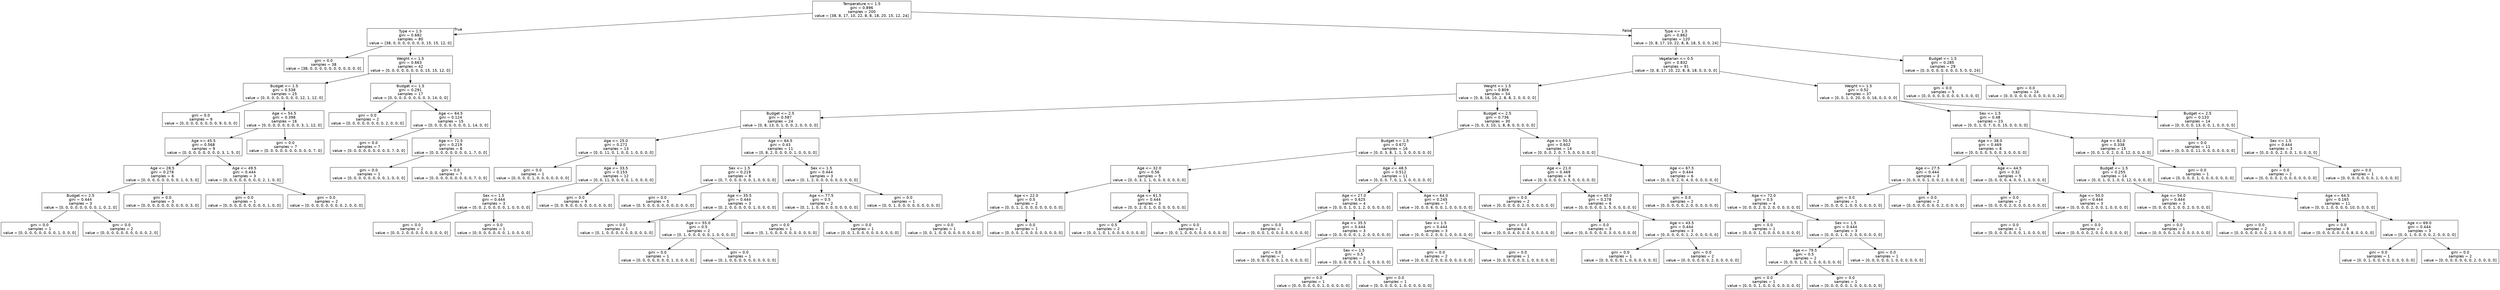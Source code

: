 digraph Tree {
node [shape=box, fontname="helvetica"] ;
edge [fontname="helvetica"] ;
0 [label="Temperature <= 1.5\ngini = 0.896\nsamples = 200\nvalue = [38, 8, 17, 10, 22, 8, 8, 18, 20, 15, 12, 24]"] ;
1 [label="Type <= 1.5\ngini = 0.682\nsamples = 80\nvalue = [38, 0, 0, 0, 0, 0, 0, 0, 15, 15, 12, 0]"] ;
0 -> 1 [labeldistance=2.5, labelangle=45, headlabel="True"] ;
2 [label="gini = 0.0\nsamples = 38\nvalue = [38, 0, 0, 0, 0, 0, 0, 0, 0, 0, 0, 0]"] ;
1 -> 2 ;
3 [label="Weight <= 1.5\ngini = 0.663\nsamples = 42\nvalue = [0, 0, 0, 0, 0, 0, 0, 0, 15, 15, 12, 0]"] ;
1 -> 3 ;
4 [label="Budget <= 1.5\ngini = 0.538\nsamples = 25\nvalue = [0, 0, 0, 0, 0, 0, 0, 0, 12, 1, 12, 0]"] ;
3 -> 4 ;
5 [label="gini = 0.0\nsamples = 9\nvalue = [0, 0, 0, 0, 0, 0, 0, 0, 9, 0, 0, 0]"] ;
4 -> 5 ;
6 [label="Age <= 54.5\ngini = 0.398\nsamples = 16\nvalue = [0, 0, 0, 0, 0, 0, 0, 0, 3, 1, 12, 0]"] ;
4 -> 6 ;
7 [label="Age <= 45.5\ngini = 0.568\nsamples = 9\nvalue = [0, 0, 0, 0, 0, 0, 0, 0, 3, 1, 5, 0]"] ;
6 -> 7 ;
8 [label="Age <= 28.5\ngini = 0.278\nsamples = 6\nvalue = [0, 0, 0, 0, 0, 0, 0, 0, 1, 0, 5, 0]"] ;
7 -> 8 ;
9 [label="Budget <= 2.5\ngini = 0.444\nsamples = 3\nvalue = [0, 0, 0, 0, 0, 0, 0, 0, 1, 0, 2, 0]"] ;
8 -> 9 ;
10 [label="gini = 0.0\nsamples = 1\nvalue = [0, 0, 0, 0, 0, 0, 0, 0, 1, 0, 0, 0]"] ;
9 -> 10 ;
11 [label="gini = 0.0\nsamples = 2\nvalue = [0, 0, 0, 0, 0, 0, 0, 0, 0, 0, 2, 0]"] ;
9 -> 11 ;
12 [label="gini = 0.0\nsamples = 3\nvalue = [0, 0, 0, 0, 0, 0, 0, 0, 0, 0, 3, 0]"] ;
8 -> 12 ;
13 [label="Age <= 49.5\ngini = 0.444\nsamples = 3\nvalue = [0, 0, 0, 0, 0, 0, 0, 0, 2, 1, 0, 0]"] ;
7 -> 13 ;
14 [label="gini = 0.0\nsamples = 1\nvalue = [0, 0, 0, 0, 0, 0, 0, 0, 0, 1, 0, 0]"] ;
13 -> 14 ;
15 [label="gini = 0.0\nsamples = 2\nvalue = [0, 0, 0, 0, 0, 0, 0, 0, 2, 0, 0, 0]"] ;
13 -> 15 ;
16 [label="gini = 0.0\nsamples = 7\nvalue = [0, 0, 0, 0, 0, 0, 0, 0, 0, 0, 7, 0]"] ;
6 -> 16 ;
17 [label="Budget <= 1.5\ngini = 0.291\nsamples = 17\nvalue = [0, 0, 0, 0, 0, 0, 0, 0, 3, 14, 0, 0]"] ;
3 -> 17 ;
18 [label="gini = 0.0\nsamples = 2\nvalue = [0, 0, 0, 0, 0, 0, 0, 0, 2, 0, 0, 0]"] ;
17 -> 18 ;
19 [label="Age <= 64.5\ngini = 0.124\nsamples = 15\nvalue = [0, 0, 0, 0, 0, 0, 0, 0, 1, 14, 0, 0]"] ;
17 -> 19 ;
20 [label="gini = 0.0\nsamples = 7\nvalue = [0, 0, 0, 0, 0, 0, 0, 0, 0, 7, 0, 0]"] ;
19 -> 20 ;
21 [label="Age <= 71.5\ngini = 0.219\nsamples = 8\nvalue = [0, 0, 0, 0, 0, 0, 0, 0, 1, 7, 0, 0]"] ;
19 -> 21 ;
22 [label="gini = 0.0\nsamples = 1\nvalue = [0, 0, 0, 0, 0, 0, 0, 0, 1, 0, 0, 0]"] ;
21 -> 22 ;
23 [label="gini = 0.0\nsamples = 7\nvalue = [0, 0, 0, 0, 0, 0, 0, 0, 0, 7, 0, 0]"] ;
21 -> 23 ;
24 [label="Type <= 1.5\ngini = 0.862\nsamples = 120\nvalue = [0, 8, 17, 10, 22, 8, 8, 18, 5, 0, 0, 24]"] ;
0 -> 24 [labeldistance=2.5, labelangle=-45, headlabel="False"] ;
25 [label="Vegetarian <= 0.5\ngini = 0.832\nsamples = 91\nvalue = [0, 8, 17, 10, 22, 8, 8, 18, 0, 0, 0, 0]"] ;
24 -> 25 ;
26 [label="Weight <= 1.5\ngini = 0.809\nsamples = 54\nvalue = [0, 8, 16, 10, 2, 8, 8, 2, 0, 0, 0, 0]"] ;
25 -> 26 ;
27 [label="Budget <= 2.5\ngini = 0.587\nsamples = 24\nvalue = [0, 8, 13, 0, 1, 0, 0, 2, 0, 0, 0, 0]"] ;
26 -> 27 ;
28 [label="Age <= 25.0\ngini = 0.272\nsamples = 13\nvalue = [0, 0, 11, 0, 1, 0, 0, 1, 0, 0, 0, 0]"] ;
27 -> 28 ;
29 [label="gini = 0.0\nsamples = 1\nvalue = [0, 0, 0, 0, 1, 0, 0, 0, 0, 0, 0, 0]"] ;
28 -> 29 ;
30 [label="Age <= 33.5\ngini = 0.153\nsamples = 12\nvalue = [0, 0, 11, 0, 0, 0, 0, 1, 0, 0, 0, 0]"] ;
28 -> 30 ;
31 [label="Sex <= 1.5\ngini = 0.444\nsamples = 3\nvalue = [0, 0, 2, 0, 0, 0, 0, 1, 0, 0, 0, 0]"] ;
30 -> 31 ;
32 [label="gini = 0.0\nsamples = 2\nvalue = [0, 0, 2, 0, 0, 0, 0, 0, 0, 0, 0, 0]"] ;
31 -> 32 ;
33 [label="gini = 0.0\nsamples = 1\nvalue = [0, 0, 0, 0, 0, 0, 0, 1, 0, 0, 0, 0]"] ;
31 -> 33 ;
34 [label="gini = 0.0\nsamples = 9\nvalue = [0, 0, 9, 0, 0, 0, 0, 0, 0, 0, 0, 0]"] ;
30 -> 34 ;
35 [label="Age <= 64.5\ngini = 0.43\nsamples = 11\nvalue = [0, 8, 2, 0, 0, 0, 0, 1, 0, 0, 0, 0]"] ;
27 -> 35 ;
36 [label="Sex <= 1.5\ngini = 0.219\nsamples = 8\nvalue = [0, 7, 0, 0, 0, 0, 0, 1, 0, 0, 0, 0]"] ;
35 -> 36 ;
37 [label="gini = 0.0\nsamples = 5\nvalue = [0, 5, 0, 0, 0, 0, 0, 0, 0, 0, 0, 0]"] ;
36 -> 37 ;
38 [label="Age <= 35.5\ngini = 0.444\nsamples = 3\nvalue = [0, 2, 0, 0, 0, 0, 0, 1, 0, 0, 0, 0]"] ;
36 -> 38 ;
39 [label="gini = 0.0\nsamples = 1\nvalue = [0, 1, 0, 0, 0, 0, 0, 0, 0, 0, 0, 0]"] ;
38 -> 39 ;
40 [label="Age <= 55.0\ngini = 0.5\nsamples = 2\nvalue = [0, 1, 0, 0, 0, 0, 0, 1, 0, 0, 0, 0]"] ;
38 -> 40 ;
41 [label="gini = 0.0\nsamples = 1\nvalue = [0, 0, 0, 0, 0, 0, 0, 1, 0, 0, 0, 0]"] ;
40 -> 41 ;
42 [label="gini = 0.0\nsamples = 1\nvalue = [0, 1, 0, 0, 0, 0, 0, 0, 0, 0, 0, 0]"] ;
40 -> 42 ;
43 [label="Sex <= 1.5\ngini = 0.444\nsamples = 3\nvalue = [0, 1, 2, 0, 0, 0, 0, 0, 0, 0, 0, 0]"] ;
35 -> 43 ;
44 [label="Age <= 77.5\ngini = 0.5\nsamples = 2\nvalue = [0, 1, 1, 0, 0, 0, 0, 0, 0, 0, 0, 0]"] ;
43 -> 44 ;
45 [label="gini = 0.0\nsamples = 1\nvalue = [0, 1, 0, 0, 0, 0, 0, 0, 0, 0, 0, 0]"] ;
44 -> 45 ;
46 [label="gini = 0.0\nsamples = 1\nvalue = [0, 0, 1, 0, 0, 0, 0, 0, 0, 0, 0, 0]"] ;
44 -> 46 ;
47 [label="gini = 0.0\nsamples = 1\nvalue = [0, 0, 1, 0, 0, 0, 0, 0, 0, 0, 0, 0]"] ;
43 -> 47 ;
48 [label="Budget <= 2.5\ngini = 0.736\nsamples = 30\nvalue = [0, 0, 3, 10, 1, 8, 8, 0, 0, 0, 0, 0]"] ;
26 -> 48 ;
49 [label="Budget <= 1.5\ngini = 0.672\nsamples = 16\nvalue = [0, 0, 3, 8, 1, 1, 3, 0, 0, 0, 0, 0]"] ;
48 -> 49 ;
50 [label="Age <= 32.0\ngini = 0.56\nsamples = 5\nvalue = [0, 0, 3, 1, 1, 0, 0, 0, 0, 0, 0, 0]"] ;
49 -> 50 ;
51 [label="Age <= 22.0\ngini = 0.5\nsamples = 2\nvalue = [0, 0, 1, 1, 0, 0, 0, 0, 0, 0, 0, 0]"] ;
50 -> 51 ;
52 [label="gini = 0.0\nsamples = 1\nvalue = [0, 0, 1, 0, 0, 0, 0, 0, 0, 0, 0, 0]"] ;
51 -> 52 ;
53 [label="gini = 0.0\nsamples = 1\nvalue = [0, 0, 0, 1, 0, 0, 0, 0, 0, 0, 0, 0]"] ;
51 -> 53 ;
54 [label="Age <= 61.5\ngini = 0.444\nsamples = 3\nvalue = [0, 0, 2, 0, 1, 0, 0, 0, 0, 0, 0, 0]"] ;
50 -> 54 ;
55 [label="gini = 0.5\nsamples = 2\nvalue = [0, 0, 1, 0, 1, 0, 0, 0, 0, 0, 0, 0]"] ;
54 -> 55 ;
56 [label="gini = 0.0\nsamples = 1\nvalue = [0, 0, 1, 0, 0, 0, 0, 0, 0, 0, 0, 0]"] ;
54 -> 56 ;
57 [label="Age <= 48.5\ngini = 0.512\nsamples = 11\nvalue = [0, 0, 0, 7, 0, 1, 3, 0, 0, 0, 0, 0]"] ;
49 -> 57 ;
58 [label="Age <= 27.0\ngini = 0.625\nsamples = 4\nvalue = [0, 0, 0, 1, 0, 1, 2, 0, 0, 0, 0, 0]"] ;
57 -> 58 ;
59 [label="gini = 0.0\nsamples = 1\nvalue = [0, 0, 0, 1, 0, 0, 0, 0, 0, 0, 0, 0]"] ;
58 -> 59 ;
60 [label="Age <= 35.5\ngini = 0.444\nsamples = 3\nvalue = [0, 0, 0, 0, 0, 1, 2, 0, 0, 0, 0, 0]"] ;
58 -> 60 ;
61 [label="gini = 0.0\nsamples = 1\nvalue = [0, 0, 0, 0, 0, 0, 1, 0, 0, 0, 0, 0]"] ;
60 -> 61 ;
62 [label="Sex <= 1.5\ngini = 0.5\nsamples = 2\nvalue = [0, 0, 0, 0, 0, 1, 1, 0, 0, 0, 0, 0]"] ;
60 -> 62 ;
63 [label="gini = 0.0\nsamples = 1\nvalue = [0, 0, 0, 0, 0, 0, 1, 0, 0, 0, 0, 0]"] ;
62 -> 63 ;
64 [label="gini = 0.0\nsamples = 1\nvalue = [0, 0, 0, 0, 0, 1, 0, 0, 0, 0, 0, 0]"] ;
62 -> 64 ;
65 [label="Age <= 64.0\ngini = 0.245\nsamples = 7\nvalue = [0, 0, 0, 6, 0, 0, 1, 0, 0, 0, 0, 0]"] ;
57 -> 65 ;
66 [label="Sex <= 1.5\ngini = 0.444\nsamples = 3\nvalue = [0, 0, 0, 2, 0, 0, 1, 0, 0, 0, 0, 0]"] ;
65 -> 66 ;
67 [label="gini = 0.0\nsamples = 2\nvalue = [0, 0, 0, 2, 0, 0, 0, 0, 0, 0, 0, 0]"] ;
66 -> 67 ;
68 [label="gini = 0.0\nsamples = 1\nvalue = [0, 0, 0, 0, 0, 0, 1, 0, 0, 0, 0, 0]"] ;
66 -> 68 ;
69 [label="gini = 0.0\nsamples = 4\nvalue = [0, 0, 0, 4, 0, 0, 0, 0, 0, 0, 0, 0]"] ;
65 -> 69 ;
70 [label="Age <= 50.5\ngini = 0.602\nsamples = 14\nvalue = [0, 0, 0, 2, 0, 7, 5, 0, 0, 0, 0, 0]"] ;
48 -> 70 ;
71 [label="Age <= 21.0\ngini = 0.469\nsamples = 8\nvalue = [0, 0, 0, 0, 0, 3, 5, 0, 0, 0, 0, 0]"] ;
70 -> 71 ;
72 [label="gini = 0.0\nsamples = 2\nvalue = [0, 0, 0, 0, 0, 2, 0, 0, 0, 0, 0, 0]"] ;
71 -> 72 ;
73 [label="Age <= 40.0\ngini = 0.278\nsamples = 6\nvalue = [0, 0, 0, 0, 0, 1, 5, 0, 0, 0, 0, 0]"] ;
71 -> 73 ;
74 [label="gini = 0.0\nsamples = 3\nvalue = [0, 0, 0, 0, 0, 0, 3, 0, 0, 0, 0, 0]"] ;
73 -> 74 ;
75 [label="Age <= 43.5\ngini = 0.444\nsamples = 3\nvalue = [0, 0, 0, 0, 0, 1, 2, 0, 0, 0, 0, 0]"] ;
73 -> 75 ;
76 [label="gini = 0.0\nsamples = 1\nvalue = [0, 0, 0, 0, 0, 1, 0, 0, 0, 0, 0, 0]"] ;
75 -> 76 ;
77 [label="gini = 0.0\nsamples = 2\nvalue = [0, 0, 0, 0, 0, 0, 2, 0, 0, 0, 0, 0]"] ;
75 -> 77 ;
78 [label="Age <= 67.5\ngini = 0.444\nsamples = 6\nvalue = [0, 0, 0, 2, 0, 4, 0, 0, 0, 0, 0, 0]"] ;
70 -> 78 ;
79 [label="gini = 0.0\nsamples = 2\nvalue = [0, 0, 0, 0, 0, 2, 0, 0, 0, 0, 0, 0]"] ;
78 -> 79 ;
80 [label="Age <= 72.0\ngini = 0.5\nsamples = 4\nvalue = [0, 0, 0, 2, 0, 2, 0, 0, 0, 0, 0, 0]"] ;
78 -> 80 ;
81 [label="gini = 0.0\nsamples = 1\nvalue = [0, 0, 0, 1, 0, 0, 0, 0, 0, 0, 0, 0]"] ;
80 -> 81 ;
82 [label="Sex <= 1.5\ngini = 0.444\nsamples = 3\nvalue = [0, 0, 0, 1, 0, 2, 0, 0, 0, 0, 0, 0]"] ;
80 -> 82 ;
83 [label="Age <= 79.5\ngini = 0.5\nsamples = 2\nvalue = [0, 0, 0, 1, 0, 1, 0, 0, 0, 0, 0, 0]"] ;
82 -> 83 ;
84 [label="gini = 0.0\nsamples = 1\nvalue = [0, 0, 0, 1, 0, 0, 0, 0, 0, 0, 0, 0]"] ;
83 -> 84 ;
85 [label="gini = 0.0\nsamples = 1\nvalue = [0, 0, 0, 0, 0, 1, 0, 0, 0, 0, 0, 0]"] ;
83 -> 85 ;
86 [label="gini = 0.0\nsamples = 1\nvalue = [0, 0, 0, 0, 0, 1, 0, 0, 0, 0, 0, 0]"] ;
82 -> 86 ;
87 [label="Weight <= 1.5\ngini = 0.52\nsamples = 37\nvalue = [0, 0, 1, 0, 20, 0, 0, 16, 0, 0, 0, 0]"] ;
25 -> 87 ;
88 [label="Sex <= 1.5\ngini = 0.48\nsamples = 23\nvalue = [0, 0, 1, 0, 7, 0, 0, 15, 0, 0, 0, 0]"] ;
87 -> 88 ;
89 [label="Age <= 38.0\ngini = 0.469\nsamples = 8\nvalue = [0, 0, 0, 0, 5, 0, 0, 3, 0, 0, 0, 0]"] ;
88 -> 89 ;
90 [label="Age <= 27.5\ngini = 0.444\nsamples = 3\nvalue = [0, 0, 0, 0, 1, 0, 0, 2, 0, 0, 0, 0]"] ;
89 -> 90 ;
91 [label="gini = 0.0\nsamples = 1\nvalue = [0, 0, 0, 0, 1, 0, 0, 0, 0, 0, 0, 0]"] ;
90 -> 91 ;
92 [label="gini = 0.0\nsamples = 2\nvalue = [0, 0, 0, 0, 0, 0, 0, 2, 0, 0, 0, 0]"] ;
90 -> 92 ;
93 [label="Age <= 44.5\ngini = 0.32\nsamples = 5\nvalue = [0, 0, 0, 0, 4, 0, 0, 1, 0, 0, 0, 0]"] ;
89 -> 93 ;
94 [label="gini = 0.0\nsamples = 2\nvalue = [0, 0, 0, 0, 2, 0, 0, 0, 0, 0, 0, 0]"] ;
93 -> 94 ;
95 [label="Age <= 50.0\ngini = 0.444\nsamples = 3\nvalue = [0, 0, 0, 0, 2, 0, 0, 1, 0, 0, 0, 0]"] ;
93 -> 95 ;
96 [label="gini = 0.0\nsamples = 1\nvalue = [0, 0, 0, 0, 0, 0, 0, 1, 0, 0, 0, 0]"] ;
95 -> 96 ;
97 [label="gini = 0.0\nsamples = 2\nvalue = [0, 0, 0, 0, 2, 0, 0, 0, 0, 0, 0, 0]"] ;
95 -> 97 ;
98 [label="Age <= 82.0\ngini = 0.338\nsamples = 15\nvalue = [0, 0, 1, 0, 2, 0, 0, 12, 0, 0, 0, 0]"] ;
88 -> 98 ;
99 [label="Budget <= 1.5\ngini = 0.255\nsamples = 14\nvalue = [0, 0, 1, 0, 1, 0, 0, 12, 0, 0, 0, 0]"] ;
98 -> 99 ;
100 [label="Age <= 54.0\ngini = 0.444\nsamples = 3\nvalue = [0, 0, 0, 0, 1, 0, 0, 2, 0, 0, 0, 0]"] ;
99 -> 100 ;
101 [label="gini = 0.0\nsamples = 1\nvalue = [0, 0, 0, 0, 1, 0, 0, 0, 0, 0, 0, 0]"] ;
100 -> 101 ;
102 [label="gini = 0.0\nsamples = 2\nvalue = [0, 0, 0, 0, 0, 0, 0, 2, 0, 0, 0, 0]"] ;
100 -> 102 ;
103 [label="Age <= 64.5\ngini = 0.165\nsamples = 11\nvalue = [0, 0, 1, 0, 0, 0, 0, 10, 0, 0, 0, 0]"] ;
99 -> 103 ;
104 [label="gini = 0.0\nsamples = 8\nvalue = [0, 0, 0, 0, 0, 0, 0, 8, 0, 0, 0, 0]"] ;
103 -> 104 ;
105 [label="Age <= 69.0\ngini = 0.444\nsamples = 3\nvalue = [0, 0, 1, 0, 0, 0, 0, 2, 0, 0, 0, 0]"] ;
103 -> 105 ;
106 [label="gini = 0.0\nsamples = 1\nvalue = [0, 0, 1, 0, 0, 0, 0, 0, 0, 0, 0, 0]"] ;
105 -> 106 ;
107 [label="gini = 0.0\nsamples = 2\nvalue = [0, 0, 0, 0, 0, 0, 0, 2, 0, 0, 0, 0]"] ;
105 -> 107 ;
108 [label="gini = 0.0\nsamples = 1\nvalue = [0, 0, 0, 0, 1, 0, 0, 0, 0, 0, 0, 0]"] ;
98 -> 108 ;
109 [label="Budget <= 2.5\ngini = 0.133\nsamples = 14\nvalue = [0, 0, 0, 0, 13, 0, 0, 1, 0, 0, 0, 0]"] ;
87 -> 109 ;
110 [label="gini = 0.0\nsamples = 11\nvalue = [0, 0, 0, 0, 11, 0, 0, 0, 0, 0, 0, 0]"] ;
109 -> 110 ;
111 [label="Sex <= 1.5\ngini = 0.444\nsamples = 3\nvalue = [0, 0, 0, 0, 2, 0, 0, 1, 0, 0, 0, 0]"] ;
109 -> 111 ;
112 [label="gini = 0.0\nsamples = 2\nvalue = [0, 0, 0, 0, 2, 0, 0, 0, 0, 0, 0, 0]"] ;
111 -> 112 ;
113 [label="gini = 0.0\nsamples = 1\nvalue = [0, 0, 0, 0, 0, 0, 0, 1, 0, 0, 0, 0]"] ;
111 -> 113 ;
114 [label="Budget <= 1.5\ngini = 0.285\nsamples = 29\nvalue = [0, 0, 0, 0, 0, 0, 0, 0, 5, 0, 0, 24]"] ;
24 -> 114 ;
115 [label="gini = 0.0\nsamples = 5\nvalue = [0, 0, 0, 0, 0, 0, 0, 0, 5, 0, 0, 0]"] ;
114 -> 115 ;
116 [label="gini = 0.0\nsamples = 24\nvalue = [0, 0, 0, 0, 0, 0, 0, 0, 0, 0, 0, 24]"] ;
114 -> 116 ;
}